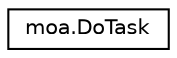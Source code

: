 digraph G
{
  edge [fontname="Helvetica",fontsize="10",labelfontname="Helvetica",labelfontsize="10"];
  node [fontname="Helvetica",fontsize="10",shape=record];
  rankdir=LR;
  Node1 [label="moa.DoTask",height=0.2,width=0.4,color="black", fillcolor="white", style="filled",URL="$classmoa_1_1DoTask.html",tooltip="Class for running a MOA task from the command line."];
}
